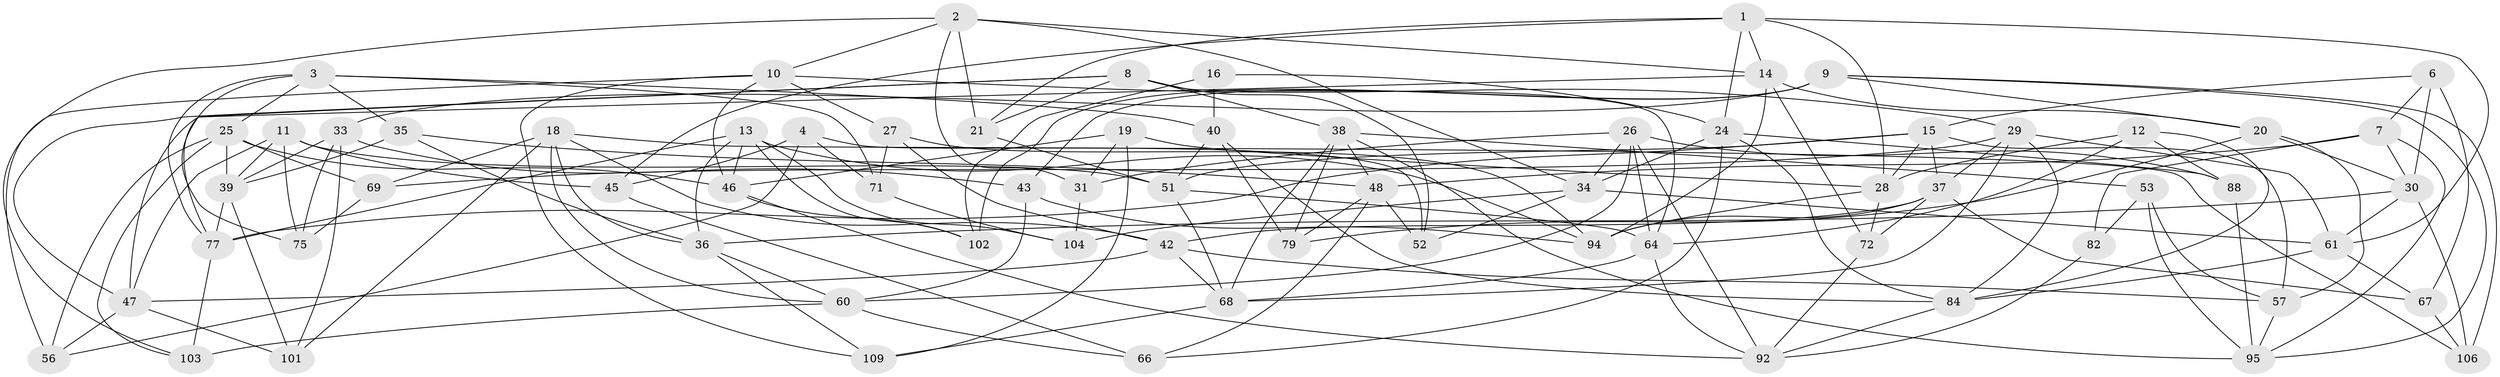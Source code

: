 // Generated by graph-tools (version 1.1) at 2025/52/02/27/25 19:52:28]
// undirected, 70 vertices, 177 edges
graph export_dot {
graph [start="1"]
  node [color=gray90,style=filled];
  1 [super="+22"];
  2 [super="+5"];
  3 [super="+85"];
  4;
  6;
  7 [super="+23"];
  8 [super="+49"];
  9 [super="+55"];
  10 [super="+58"];
  11 [super="+74"];
  12;
  13 [super="+17"];
  14 [super="+70"];
  15 [super="+107"];
  16;
  18 [super="+54"];
  19;
  20 [super="+87"];
  21;
  24 [super="+32"];
  25 [super="+91"];
  26 [super="+63"];
  27;
  28 [super="+59"];
  29 [super="+62"];
  30 [super="+86"];
  31;
  33 [super="+41"];
  34 [super="+44"];
  35;
  36 [super="+81"];
  37 [super="+76"];
  38 [super="+90"];
  39 [super="+100"];
  40 [super="+73"];
  42 [super="+65"];
  43;
  45;
  46 [super="+50"];
  47 [super="+78"];
  48 [super="+83"];
  51 [super="+98"];
  52;
  53;
  56;
  57 [super="+111"];
  60 [super="+80"];
  61 [super="+105"];
  64 [super="+112"];
  66;
  67;
  68 [super="+99"];
  69;
  71;
  72;
  75 [super="+96"];
  77 [super="+89"];
  79;
  82;
  84 [super="+110"];
  88;
  92 [super="+93"];
  94 [super="+97"];
  95 [super="+108"];
  101;
  102;
  103;
  104;
  106;
  109;
  1 -- 45;
  1 -- 28;
  1 -- 21;
  1 -- 14;
  1 -- 24;
  1 -- 61;
  2 -- 31;
  2 -- 21;
  2 -- 103;
  2 -- 10;
  2 -- 34;
  2 -- 14;
  3 -- 35;
  3 -- 77;
  3 -- 40;
  3 -- 75;
  3 -- 71;
  3 -- 25;
  4 -- 45;
  4 -- 52;
  4 -- 71;
  4 -- 56;
  6 -- 30;
  6 -- 67;
  6 -- 7;
  6 -- 15;
  7 -- 82 [weight=2];
  7 -- 95;
  7 -- 48;
  7 -- 30;
  8 -- 52;
  8 -- 77;
  8 -- 38;
  8 -- 64;
  8 -- 21;
  8 -- 47;
  9 -- 95;
  9 -- 106;
  9 -- 20;
  9 -- 43;
  9 -- 102;
  9 -- 33;
  10 -- 27;
  10 -- 109;
  10 -- 29;
  10 -- 56;
  10 -- 46;
  11 -- 51;
  11 -- 39;
  11 -- 45;
  11 -- 47;
  11 -- 75 [weight=2];
  12 -- 88;
  12 -- 28;
  12 -- 84;
  12 -- 64;
  13 -- 104;
  13 -- 102;
  13 -- 77;
  13 -- 36;
  13 -- 94;
  13 -- 46;
  14 -- 47;
  14 -- 72;
  14 -- 20;
  14 -- 94;
  15 -- 57;
  15 -- 51;
  15 -- 28;
  15 -- 77;
  15 -- 37;
  16 -- 40 [weight=2];
  16 -- 102;
  16 -- 24;
  18 -- 101;
  18 -- 106;
  18 -- 36;
  18 -- 69;
  18 -- 60;
  18 -- 42;
  19 -- 31;
  19 -- 46;
  19 -- 109;
  19 -- 28;
  20 -- 30;
  20 -- 57 [weight=2];
  20 -- 79;
  21 -- 51;
  24 -- 88;
  24 -- 66;
  24 -- 34;
  24 -- 84;
  25 -- 56;
  25 -- 103;
  25 -- 69;
  25 -- 39;
  25 -- 46;
  26 -- 31;
  26 -- 88;
  26 -- 64;
  26 -- 34;
  26 -- 92;
  26 -- 60;
  27 -- 71;
  27 -- 42;
  27 -- 94;
  28 -- 72;
  28 -- 94;
  29 -- 69;
  29 -- 61;
  29 -- 37;
  29 -- 84;
  29 -- 68;
  30 -- 106;
  30 -- 61;
  30 -- 36;
  31 -- 104;
  33 -- 101;
  33 -- 43;
  33 -- 39;
  33 -- 75 [weight=2];
  34 -- 52;
  34 -- 61;
  34 -- 104;
  35 -- 48;
  35 -- 36;
  35 -- 39;
  36 -- 109;
  36 -- 60;
  37 -- 67;
  37 -- 94;
  37 -- 72;
  37 -- 42;
  38 -- 79;
  38 -- 95;
  38 -- 68;
  38 -- 53;
  38 -- 48;
  39 -- 101;
  39 -- 77;
  40 -- 84;
  40 -- 79;
  40 -- 51;
  42 -- 57;
  42 -- 47;
  42 -- 68;
  43 -- 60;
  43 -- 94;
  45 -- 66;
  46 -- 92;
  46 -- 102;
  47 -- 56;
  47 -- 101;
  48 -- 66;
  48 -- 79;
  48 -- 52;
  51 -- 68;
  51 -- 64;
  53 -- 82;
  53 -- 95;
  53 -- 57;
  57 -- 95;
  60 -- 66;
  60 -- 103;
  61 -- 67;
  61 -- 84;
  64 -- 68;
  64 -- 92;
  67 -- 106;
  68 -- 109;
  69 -- 75;
  71 -- 104;
  72 -- 92;
  77 -- 103;
  82 -- 92;
  84 -- 92;
  88 -- 95;
}
